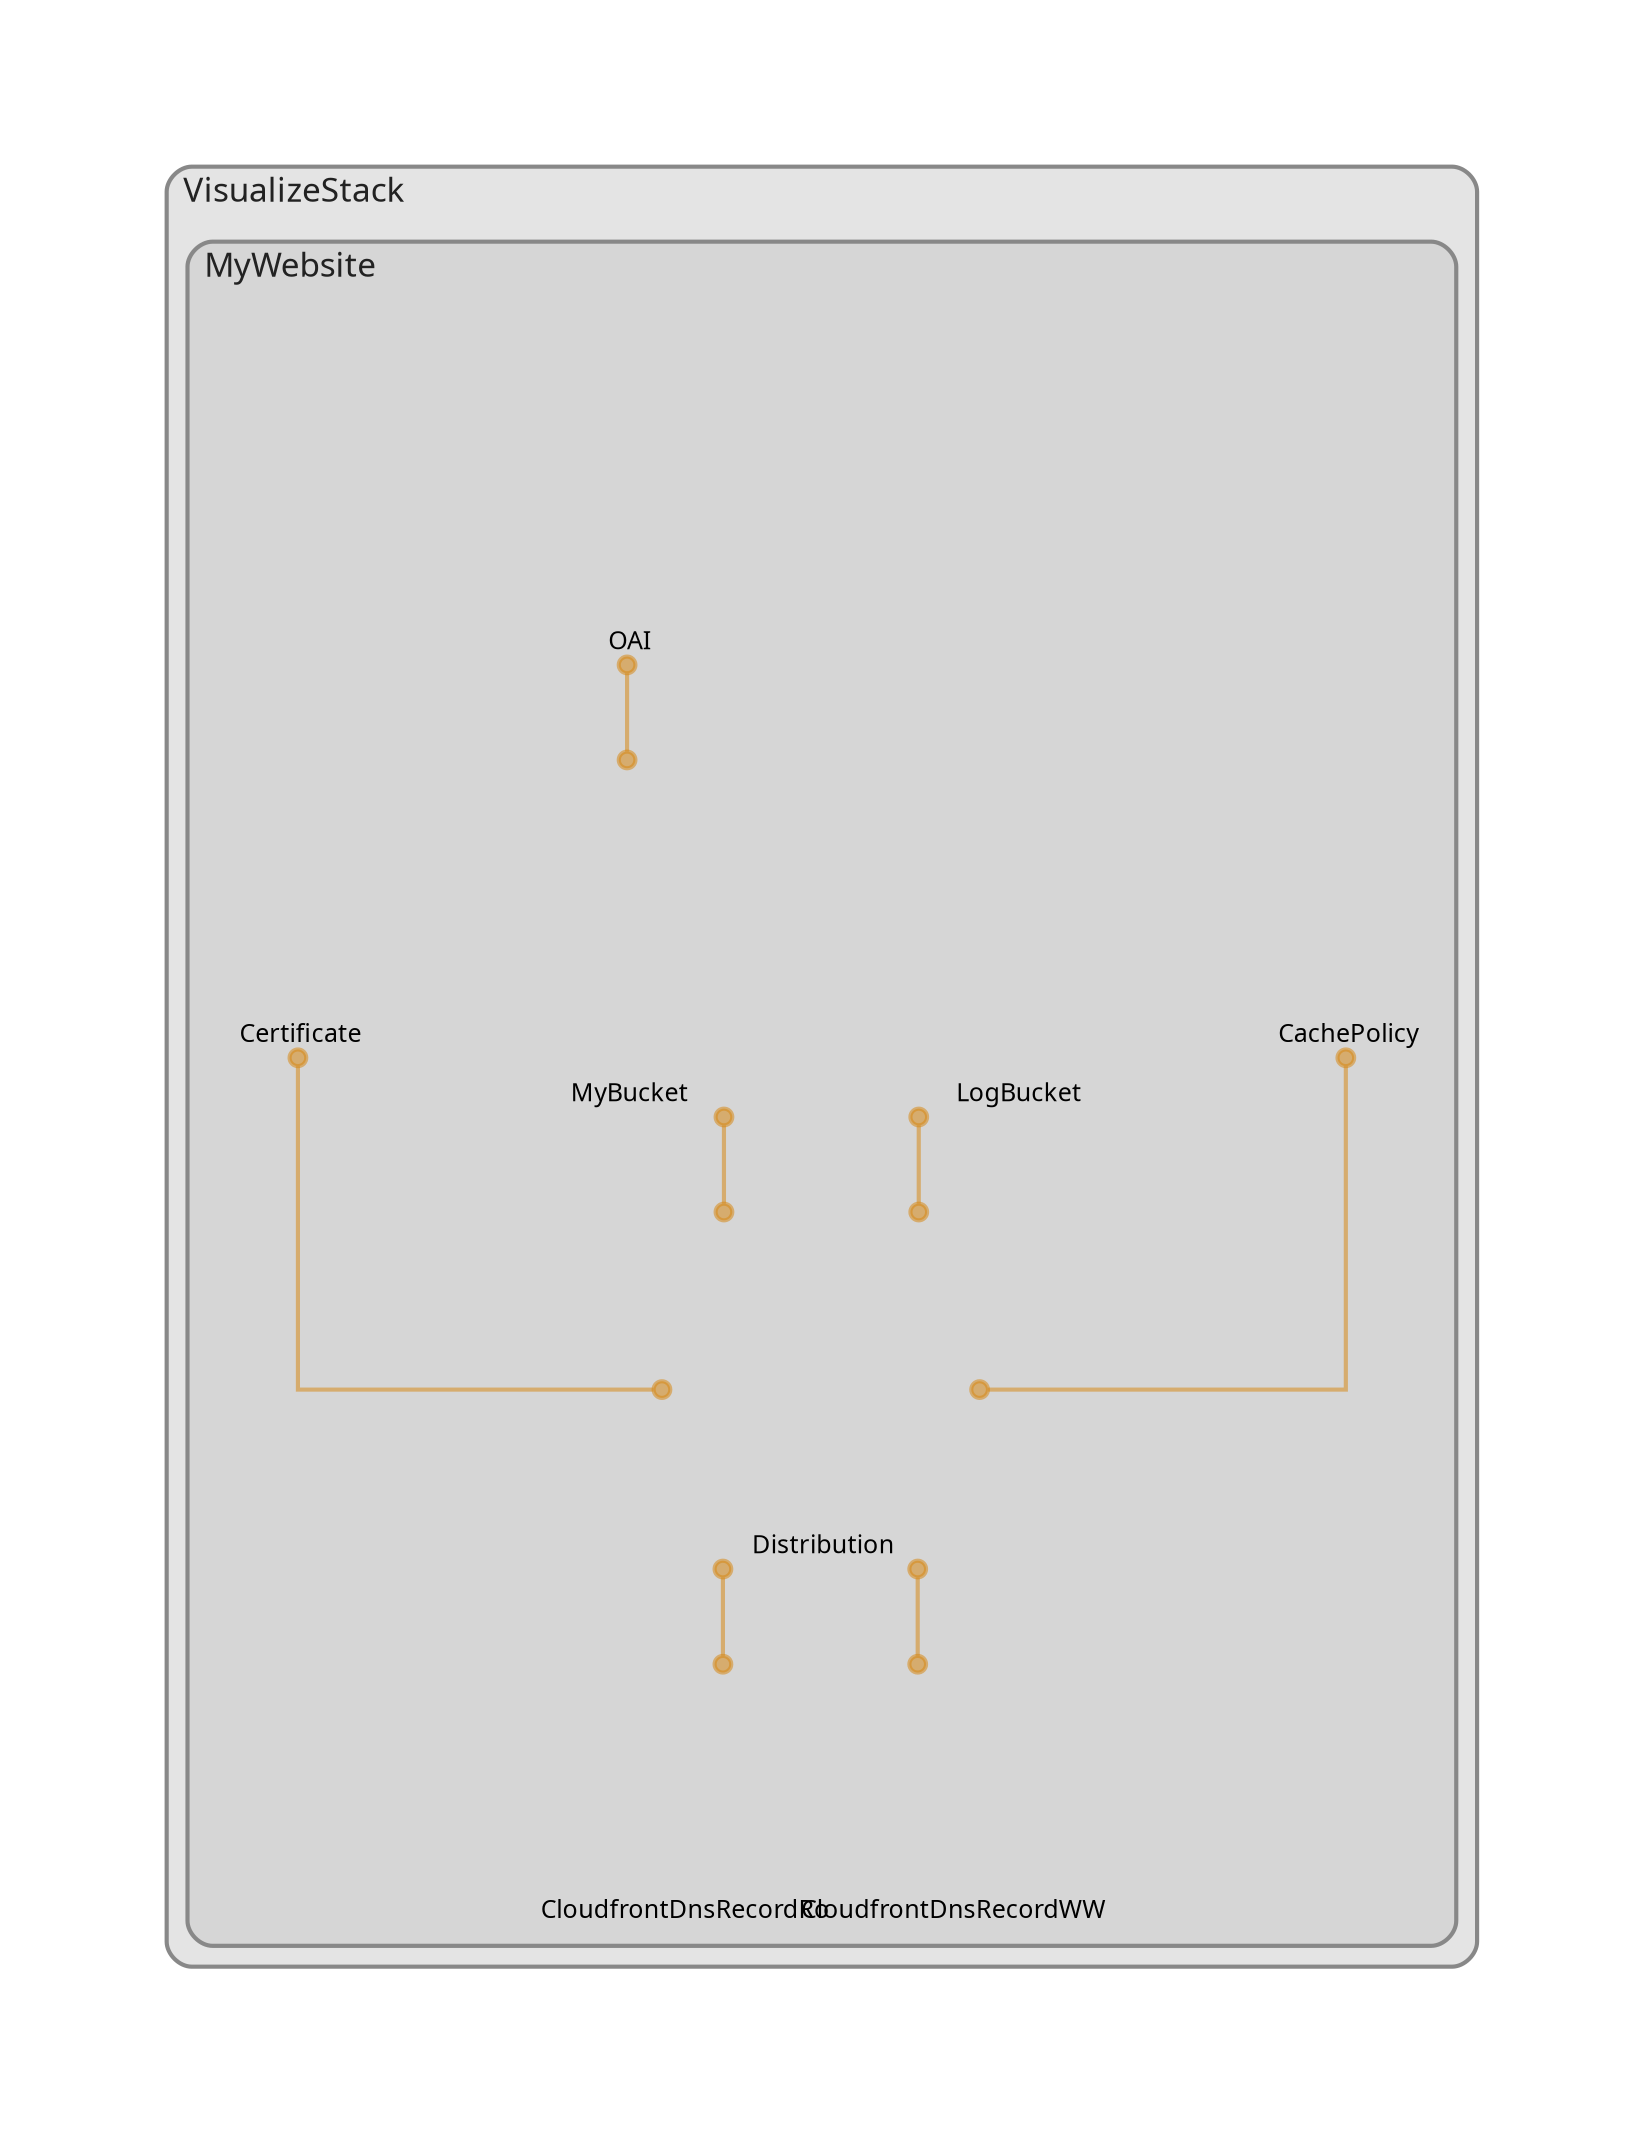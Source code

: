 digraph "Diagram" {
  splines = "ortho";
  pad = "1.0";
  nodesep = "0.60";
  ranksep = "0.75";
  fontname = "Sans-Serif";
  fontsize = "15";
  dpi = "200";
  rankdir = "BT";
  compound = "true";
  fontcolor = "#222222";
  edge [
    color = "#D5871488",
    penwidth = 2,
    arrowhead = "dot",
    arrowtail = "dot",
  ];
  node [
    shape = "box",
    style = "rounded",
    fixedsize = true,
    width = 1.7,
    height = 1.7,
    labelloc = "c",
    imagescale = true,
    fontname = "Sans-Serif",
    fontsize = 8,
    margin = 8,
  ];
  subgraph "VisualizeStack" {
    subgraph "cluster-SubGraph.VisualizeStack" {
      graph [
        label = "VisualizeStack",
        labelloc = "b",
        labeljust = "l",
        margin = "10",
        fontsize = "16",
        penwidth = "2",
        pencolor = "#888888",
        style = "filled,rounded",
        fillcolor = "#e4e4e4",
      ];
      subgraph "cluster-SubGraph.MyWebsite" {
        graph [
          label = "MyWebsite",
          labelloc = "b",
          labeljust = "l",
          margin = "10",
          fontsize = "16",
          penwidth = "2",
          pencolor = "#888888",
          style = "filled,rounded",
          fillcolor = "#d6d6d6",
        ];
        "VisualizeStack/MyWebsite/Certificate" [
          label = " Certificate",
          fontsize = 12,
          image = "/Users/pgollucci/.p6/p6m7g8/p6-cdk-website-plus/node_modules/.pnpm/cdk-dia@0.11.0_@aws-cdk+cloud-assembly-schema@38.0.1_@aws-cdk+cx-api@1.204.0_@aws-cdk+cloud-a_jfuice6m4mq3crypw5nsefyri4/node_modules/cdk-dia/icons/aws/Service/Arch_Security-Identity-Compliance/64/Arch_AWS-Certificate-Manager_64@5x.png",
          imagescale = "true",
          imagepos = "tc",
          penwidth = "0",
          shape = "node",
          fixedsize = "true",
          labelloc = "b",
          width = 1.2,
          height = 1.466,
        ];
        "VisualizeStack/MyWebsite/MyBucket" [
          label = " MyBucket",
          fontsize = 12,
          image = "/Users/pgollucci/.p6/p6m7g8/p6-cdk-website-plus/node_modules/.pnpm/cdk-dia@0.11.0_@aws-cdk+cloud-assembly-schema@38.0.1_@aws-cdk+cx-api@1.204.0_@aws-cdk+cloud-a_jfuice6m4mq3crypw5nsefyri4/node_modules/cdk-dia/icons/aws/Service/Arch_Storage/64/Arch_Amazon-S3-Standard_64@5x.png",
          imagescale = "true",
          imagepos = "tc",
          penwidth = "0",
          shape = "node",
          fixedsize = "true",
          labelloc = "b",
          width = 2,
          height = 2.266,
        ];
        "VisualizeStack/MyWebsite/OAI" [
          label = " OAI",
          fontsize = 12,
          image = "/Users/pgollucci/.p6/p6m7g8/p6-cdk-website-plus/node_modules/.pnpm/cdk-dia@0.11.0_@aws-cdk+cloud-assembly-schema@38.0.1_@aws-cdk+cx-api@1.204.0_@aws-cdk+cloud-a_jfuice6m4mq3crypw5nsefyri4/node_modules/cdk-dia/icons/aws/Resource/Res_Security-Identity-and-Compliance/Res_48_Dark/Res_AWS-Identity-Access-Management_Permissions_48_Dark_gen.png",
          imagescale = "true",
          imagepos = "tc",
          penwidth = "0",
          shape = "node",
          fixedsize = "true",
          labelloc = "b",
          width = 2,
          height = 2.266,
        ];
        "VisualizeStack/MyWebsite/LogBucket" [
          label = " LogBucket",
          fontsize = 12,
          image = "/Users/pgollucci/.p6/p6m7g8/p6-cdk-website-plus/node_modules/.pnpm/cdk-dia@0.11.0_@aws-cdk+cloud-assembly-schema@38.0.1_@aws-cdk+cx-api@1.204.0_@aws-cdk+cloud-a_jfuice6m4mq3crypw5nsefyri4/node_modules/cdk-dia/icons/aws/Service/Arch_Storage/64/Arch_Amazon-S3-Standard_64@5x.png",
          imagescale = "true",
          imagepos = "tc",
          penwidth = "0",
          shape = "node",
          fixedsize = "true",
          labelloc = "b",
          width = 2,
          height = 2.266,
        ];
        "VisualizeStack/MyWebsite/CachePolicy" [
          label = " CachePolicy",
          fontsize = 12,
          image = "/Users/pgollucci/.p6/p6m7g8/p6-cdk-website-plus/node_modules/.pnpm/cdk-dia@0.11.0_@aws-cdk+cloud-assembly-schema@38.0.1_@aws-cdk+cx-api@1.204.0_@aws-cdk+cloud-a_jfuice6m4mq3crypw5nsefyri4/node_modules/cdk-dia/icons/aws/Service/Arch_Networking-Content/64/Arch_Amazon-CloudFront_64@5x.png",
          imagescale = "true",
          imagepos = "tc",
          penwidth = "0",
          shape = "node",
          fixedsize = "true",
          labelloc = "b",
          width = 1.2,
          height = 1.466,
        ];
        "VisualizeStack/MyWebsite/Distribution" [
          label = " Distribution",
          fontsize = 12,
          image = "/Users/pgollucci/.p6/p6m7g8/p6-cdk-website-plus/node_modules/.pnpm/cdk-dia@0.11.0_@aws-cdk+cloud-assembly-schema@38.0.1_@aws-cdk+cx-api@1.204.0_@aws-cdk+cloud-a_jfuice6m4mq3crypw5nsefyri4/node_modules/cdk-dia/icons/aws/Service/Arch_Networking-Content/64/Arch_Amazon-CloudFront_64@5x.png",
          imagescale = "true",
          imagepos = "tc",
          penwidth = "0",
          shape = "node",
          fixedsize = "true",
          labelloc = "b",
          width = 2,
          height = 2.266,
        ];
        "VisualizeStack/MyWebsite/CloudfrontDnsRecordWWW" [
          label = "\nCloudfrontDnsRecordWW",
          fontsize = 12,
          image = "/Users/pgollucci/.p6/p6m7g8/p6-cdk-website-plus/node_modules/.pnpm/cdk-dia@0.11.0_@aws-cdk+cloud-assembly-schema@38.0.1_@aws-cdk+cx-api@1.204.0_@aws-cdk+cloud-a_jfuice6m4mq3crypw5nsefyri4/node_modules/cdk-dia/icons/aws/Resource/Res_Networking-and-Content-Delivery/Res_48_Dark/Res_Amazon-Route-53-Hosted-Zone_48_Dark_gen.png",
          imagescale = "true",
          imagepos = "tc",
          penwidth = "0",
          shape = "node",
          fixedsize = "true",
          labelloc = "b",
          width = 1.2,
          height = 1.682,
        ];
        "VisualizeStack/MyWebsite/CloudfrontDnsRecordRoot" [
          label = "\nCloudfrontDnsRecordRo",
          fontsize = 12,
          image = "/Users/pgollucci/.p6/p6m7g8/p6-cdk-website-plus/node_modules/.pnpm/cdk-dia@0.11.0_@aws-cdk+cloud-assembly-schema@38.0.1_@aws-cdk+cx-api@1.204.0_@aws-cdk+cloud-a_jfuice6m4mq3crypw5nsefyri4/node_modules/cdk-dia/icons/aws/Resource/Res_Networking-and-Content-Delivery/Res_48_Dark/Res_Amazon-Route-53-Hosted-Zone_48_Dark_gen.png",
          imagescale = "true",
          imagepos = "tc",
          penwidth = "0",
          shape = "node",
          fixedsize = "true",
          labelloc = "b",
          width = 1.2,
          height = 1.682,
        ];
      }
    }
  }
  "VisualizeStack/MyWebsite/MyBucket" -> "VisualizeStack/MyWebsite/OAI" [
    dir = "both",
  ];
  "VisualizeStack/MyWebsite/Distribution" -> "VisualizeStack/MyWebsite/Certificate" [
    dir = "both",
  ];
  "VisualizeStack/MyWebsite/Distribution" -> "VisualizeStack/MyWebsite/MyBucket" [
    dir = "both",
  ];
  "VisualizeStack/MyWebsite/Distribution" -> "VisualizeStack/MyWebsite/LogBucket" [
    dir = "both",
  ];
  "VisualizeStack/MyWebsite/Distribution" -> "VisualizeStack/MyWebsite/CachePolicy" [
    dir = "both",
  ];
  "VisualizeStack/MyWebsite/CloudfrontDnsRecordWWW" -> "VisualizeStack/MyWebsite/Distribution" [
    dir = "both",
  ];
  "VisualizeStack/MyWebsite/CloudfrontDnsRecordRoot" -> "VisualizeStack/MyWebsite/Distribution" [
    dir = "both",
  ];
}